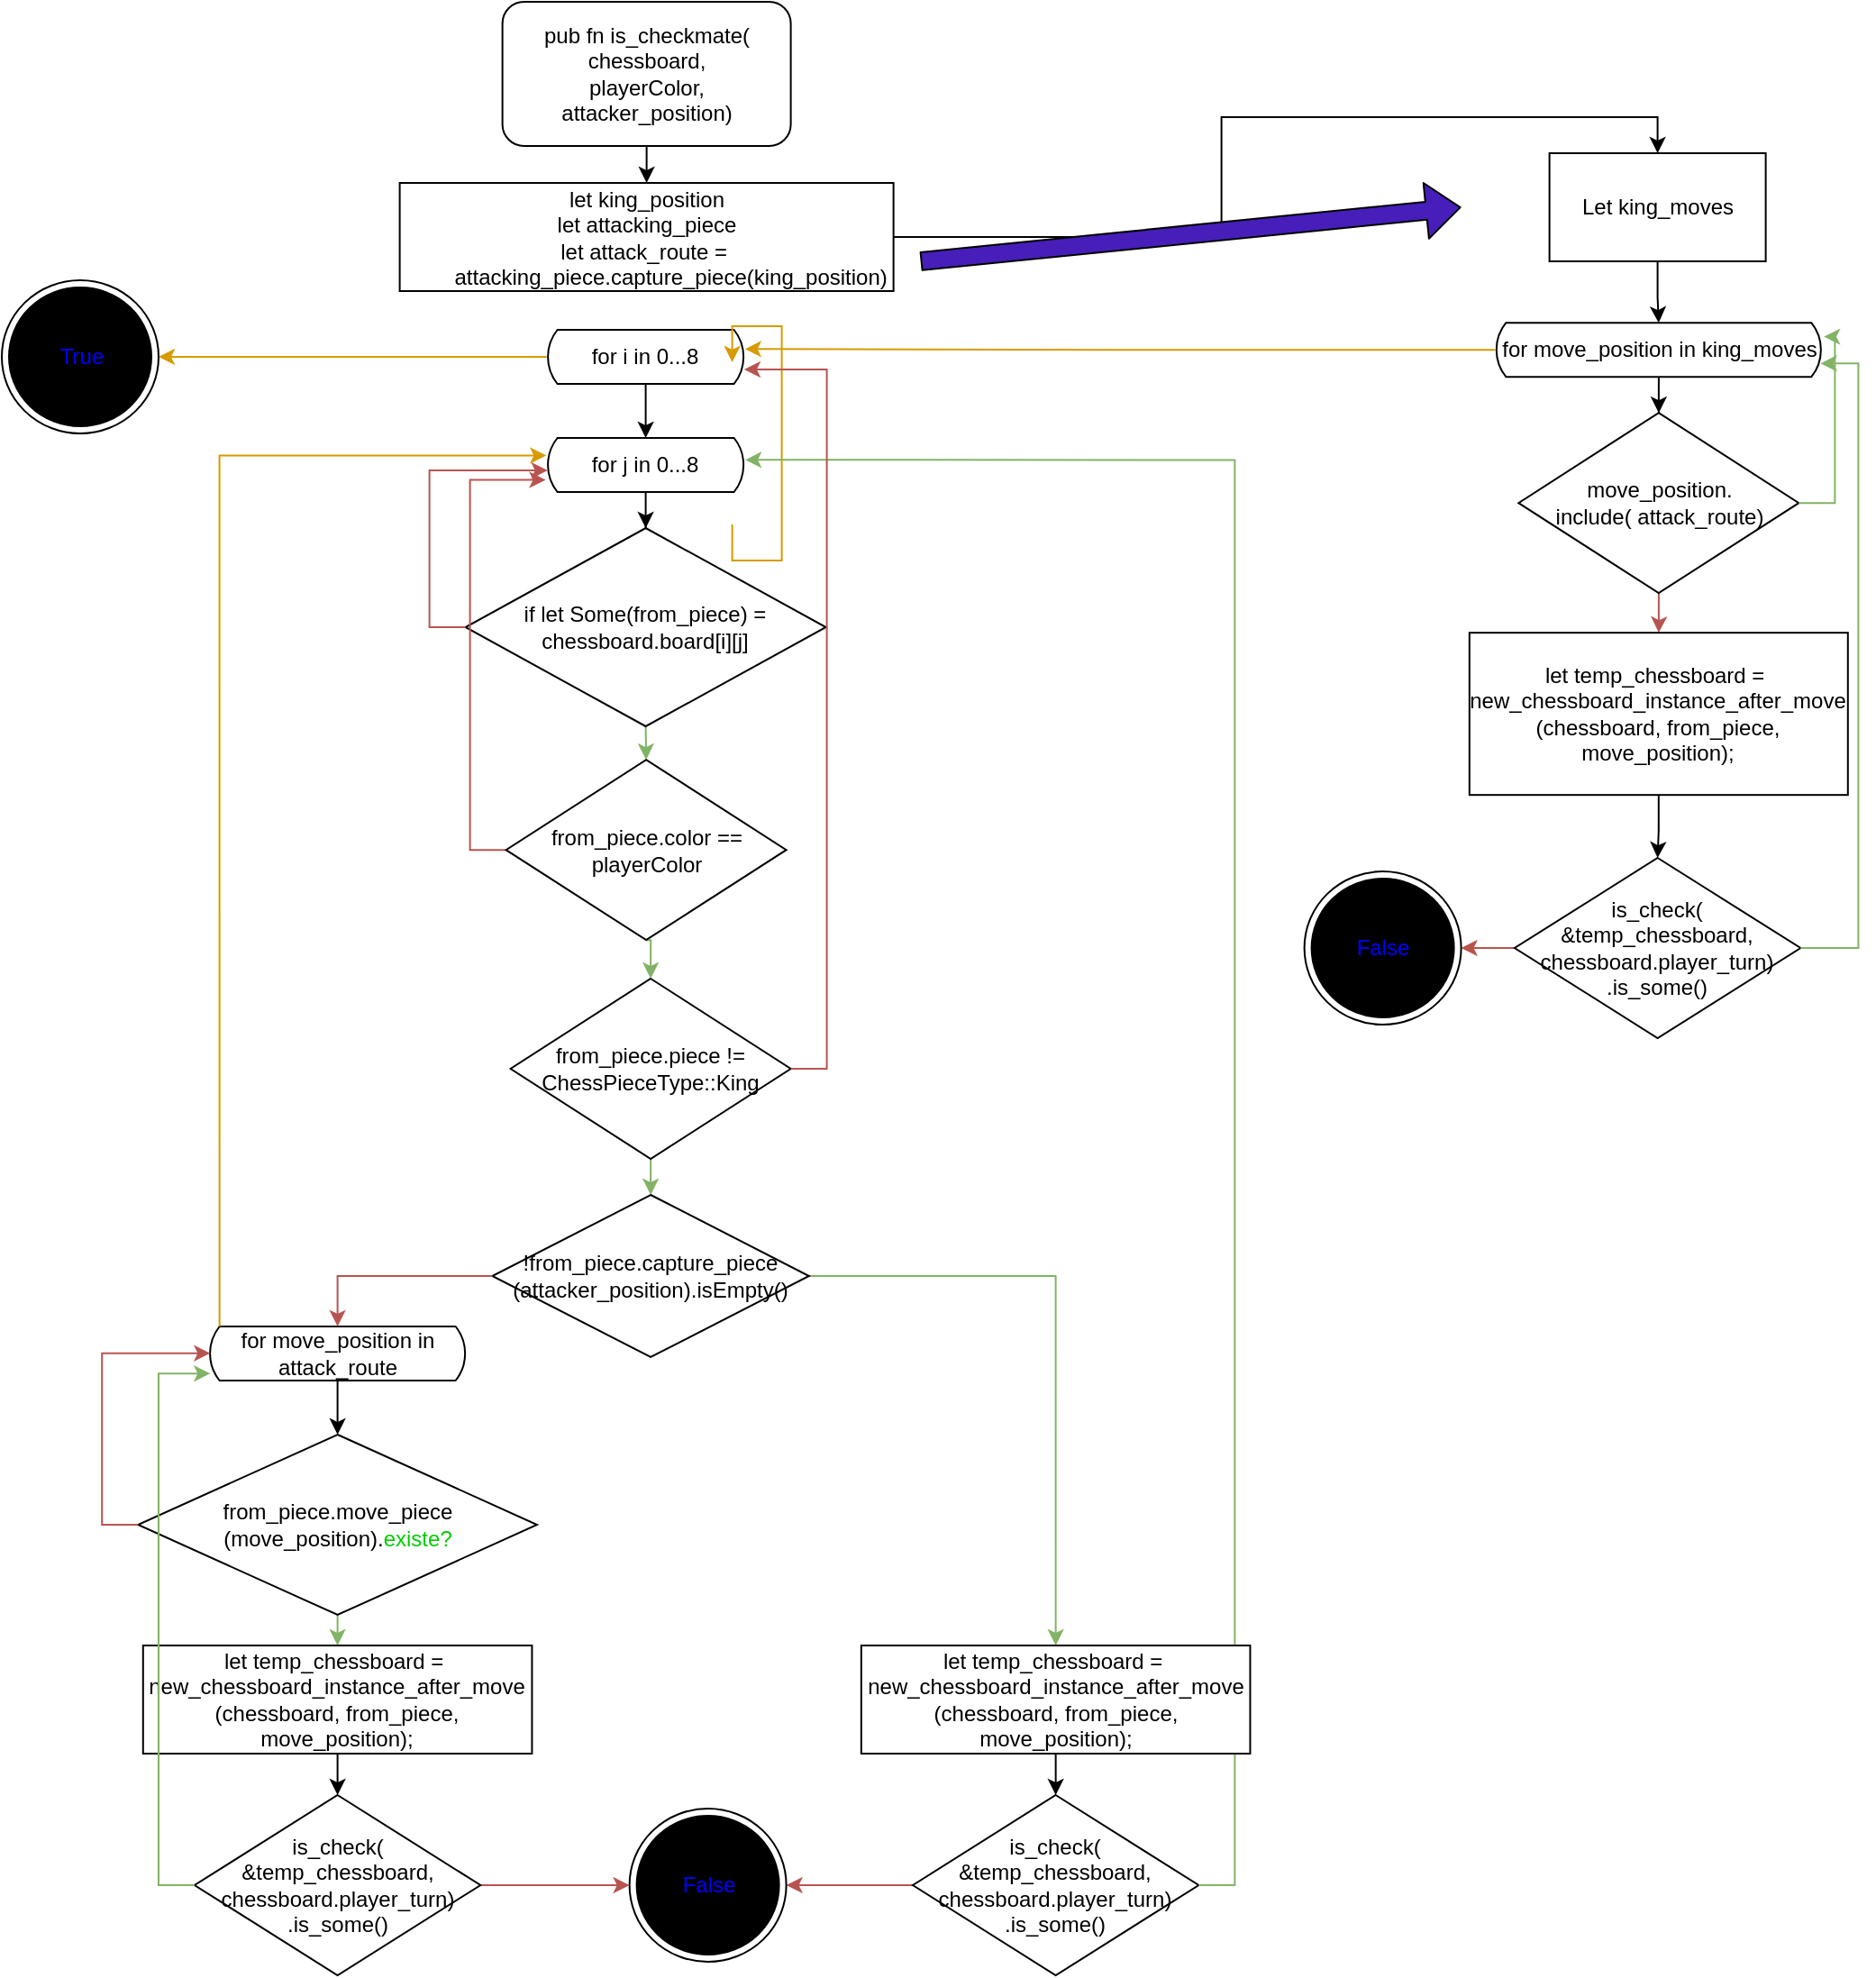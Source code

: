 <mxfile>
    <diagram id="Ea1tIVyp97EjMuHXbl2k" name="Page-1">
        <mxGraphModel dx="422" dy="689" grid="1" gridSize="10" guides="1" tooltips="1" connect="1" arrows="1" fold="1" page="1" pageScale="1" pageWidth="850" pageHeight="1100" math="0" shadow="0">
            <root>
                <mxCell id="0"/>
                <mxCell id="1" parent="0"/>
                <mxCell id="sE5au4GL2n3erL41e8XW-142" style="edgeStyle=orthogonalEdgeStyle;rounded=0;orthogonalLoop=1;jettySize=auto;html=1;exitX=0.5;exitY=1;exitDx=0;exitDy=0;entryX=0.5;entryY=0;entryDx=0;entryDy=0;" parent="1" source="7" target="9" edge="1">
                    <mxGeometry relative="1" as="geometry"/>
                </mxCell>
                <mxCell id="7" value="pub fn is_checkmate(&lt;br&gt;chessboard,&lt;br&gt;playerColor,&lt;br&gt;attacker_position)" style="rounded=1;whiteSpace=wrap;html=1;" parent="1" vertex="1">
                    <mxGeometry x="607.81" y="5" width="160" height="80" as="geometry"/>
                </mxCell>
                <mxCell id="KpcCc9PSC_g_xVlPj60I-16" style="edgeStyle=orthogonalEdgeStyle;rounded=0;orthogonalLoop=1;jettySize=auto;html=1;entryX=0.5;entryY=0;entryDx=0;entryDy=0;" parent="1" source="9" target="sE5au4GL2n3erL41e8XW-88" edge="1">
                    <mxGeometry relative="1" as="geometry"/>
                </mxCell>
                <mxCell id="9" value="let king_position&lt;br&gt;let&amp;nbsp;&lt;span style=&quot;background-color: initial;&quot;&gt;attacking_piece&lt;br&gt;let attack_route =&amp;nbsp;&lt;br&gt;&lt;/span&gt;&lt;span style=&quot;background-color: initial;&quot;&gt;&lt;span style=&quot;white-space: pre;&quot;&gt;&#9;&lt;/span&gt;attacking_piece.capture_piece(king_position)&lt;br&gt;&lt;/span&gt;" style="rounded=0;whiteSpace=wrap;html=1;align=center;" parent="1" vertex="1">
                    <mxGeometry x="550.81" y="105.5" width="274" height="60" as="geometry"/>
                </mxCell>
                <mxCell id="sE5au4GL2n3erL41e8XW-130" style="edgeStyle=orthogonalEdgeStyle;rounded=0;orthogonalLoop=1;jettySize=auto;html=1;entryX=1;entryY=0.5;entryDx=0;entryDy=0;fillColor=#ffe6cc;strokeColor=#d79b00;" parent="1" source="sE5au4GL2n3erL41e8XW-10" target="sE5au4GL2n3erL41e8XW-111" edge="1">
                    <mxGeometry relative="1" as="geometry"/>
                </mxCell>
                <mxCell id="sE5au4GL2n3erL41e8XW-10" value="for i in 0...8" style="html=1;dashed=0;whiteSpace=wrap;shape=mxgraph.dfd.loop" parent="1" vertex="1">
                    <mxGeometry x="632.31" y="187" width="110" height="30" as="geometry"/>
                </mxCell>
                <mxCell id="sE5au4GL2n3erL41e8XW-45" style="edgeStyle=orthogonalEdgeStyle;rounded=0;orthogonalLoop=1;jettySize=auto;html=1;entryX=0.5;entryY=0;entryDx=0;entryDy=0;" parent="1" source="sE5au4GL2n3erL41e8XW-12" target="sE5au4GL2n3erL41e8XW-16" edge="1">
                    <mxGeometry relative="1" as="geometry"/>
                </mxCell>
                <mxCell id="sE5au4GL2n3erL41e8XW-12" value="for j in 0...8" style="html=1;dashed=0;whiteSpace=wrap;shape=mxgraph.dfd.loop" parent="1" vertex="1">
                    <mxGeometry x="632.31" y="247" width="110" height="30" as="geometry"/>
                </mxCell>
                <mxCell id="sE5au4GL2n3erL41e8XW-15" style="edgeStyle=orthogonalEdgeStyle;rounded=0;orthogonalLoop=1;jettySize=auto;html=1;entryX=0.5;entryY=0;entryDx=0;entryDy=0;entryPerimeter=0;" parent="1" source="sE5au4GL2n3erL41e8XW-10" target="sE5au4GL2n3erL41e8XW-12" edge="1">
                    <mxGeometry relative="1" as="geometry"/>
                </mxCell>
                <mxCell id="sE5au4GL2n3erL41e8XW-68" style="edgeStyle=orthogonalEdgeStyle;rounded=0;orthogonalLoop=1;jettySize=auto;html=1;exitX=0.5;exitY=1;exitDx=0;exitDy=0;entryX=0.5;entryY=0;entryDx=0;entryDy=0;fillColor=#d5e8d4;strokeColor=#82b366;" parent="1" source="sE5au4GL2n3erL41e8XW-16" target="sE5au4GL2n3erL41e8XW-67" edge="1">
                    <mxGeometry relative="1" as="geometry"/>
                </mxCell>
                <mxCell id="sE5au4GL2n3erL41e8XW-16" value="if let Some(from_piece) = chessboard.board[i][j]" style="shape=rhombus;html=1;dashed=0;whiteSpace=wrap;perimeter=rhombusPerimeter;" parent="1" vertex="1">
                    <mxGeometry x="587.31" y="297" width="200" height="110" as="geometry"/>
                </mxCell>
                <mxCell id="sE5au4GL2n3erL41e8XW-20" style="edgeStyle=orthogonalEdgeStyle;rounded=0;orthogonalLoop=1;jettySize=auto;html=1;exitX=0;exitY=0.5;exitDx=0;exitDy=0;entryX=0.005;entryY=0.6;entryDx=0;entryDy=0;entryPerimeter=0;fillColor=#f8cecc;strokeColor=#b85450;" parent="1" source="sE5au4GL2n3erL41e8XW-16" target="sE5au4GL2n3erL41e8XW-12" edge="1">
                    <mxGeometry relative="1" as="geometry"/>
                </mxCell>
                <mxCell id="sE5au4GL2n3erL41e8XW-27" style="edgeStyle=orthogonalEdgeStyle;rounded=0;orthogonalLoop=1;jettySize=auto;html=1;exitX=0;exitY=0;exitDx=104;exitDy=30;exitPerimeter=0;entryX=0;entryY=0;entryDx=104;entryDy=0;entryPerimeter=0;fillColor=#ffe6cc;strokeColor=#d79b00;" parent="1" edge="1">
                    <mxGeometry relative="1" as="geometry">
                        <mxPoint x="735.31" y="295.0" as="sourcePoint"/>
                        <mxPoint x="735.31" y="205.0" as="targetPoint"/>
                        <Array as="points">
                            <mxPoint x="735.81" y="315"/>
                            <mxPoint x="762.81" y="315"/>
                            <mxPoint x="762.81" y="185"/>
                            <mxPoint x="735.81" y="185"/>
                        </Array>
                    </mxGeometry>
                </mxCell>
                <mxCell id="sE5au4GL2n3erL41e8XW-128" style="edgeStyle=orthogonalEdgeStyle;rounded=0;orthogonalLoop=1;jettySize=auto;html=1;exitX=0.5;exitY=1;exitDx=0;exitDy=0;entryX=0.5;entryY=0;entryDx=0;entryDy=0;fillColor=#d5e8d4;strokeColor=#82b366;" parent="1" source="sE5au4GL2n3erL41e8XW-28" target="sE5au4GL2n3erL41e8XW-32" edge="1">
                    <mxGeometry relative="1" as="geometry"/>
                </mxCell>
                <mxCell id="sE5au4GL2n3erL41e8XW-28" value="from_piece.piece !=&lt;div&gt;ChessPieceType::King&lt;/div&gt;" style="shape=rhombus;html=1;dashed=0;whiteSpace=wrap;perimeter=rhombusPerimeter;" parent="1" vertex="1">
                    <mxGeometry x="612.31" y="547" width="155.5" height="100" as="geometry"/>
                </mxCell>
                <mxCell id="sE5au4GL2n3erL41e8XW-60" style="edgeStyle=orthogonalEdgeStyle;rounded=0;orthogonalLoop=1;jettySize=auto;html=1;exitX=1;exitY=0.5;exitDx=0;exitDy=0;entryX=0.5;entryY=0;entryDx=0;entryDy=0;fillColor=#d5e8d4;strokeColor=#82b366;" parent="1" source="sE5au4GL2n3erL41e8XW-32" target="sE5au4GL2n3erL41e8XW-140" edge="1">
                    <mxGeometry relative="1" as="geometry">
                        <mxPoint x="914.82" y="930" as="targetPoint"/>
                    </mxGeometry>
                </mxCell>
                <mxCell id="sE5au4GL2n3erL41e8XW-32" value="!from_piece.capture_piece&lt;div&gt;(attacker_position).isEmpty()&lt;/div&gt;" style="shape=rhombus;html=1;dashed=0;whiteSpace=wrap;perimeter=rhombusPerimeter;" parent="1" vertex="1">
                    <mxGeometry x="602.18" y="667" width="175.75" height="90" as="geometry"/>
                </mxCell>
                <mxCell id="sE5au4GL2n3erL41e8XW-44" style="edgeStyle=orthogonalEdgeStyle;rounded=0;orthogonalLoop=1;jettySize=auto;html=1;entryX=0.5;entryY=0;entryDx=0;entryDy=0;" parent="1" source="sE5au4GL2n3erL41e8XW-37" target="sE5au4GL2n3erL41e8XW-43" edge="1">
                    <mxGeometry relative="1" as="geometry"/>
                </mxCell>
                <mxCell id="sE5au4GL2n3erL41e8XW-37" value="for move_position in attack_route" style="html=1;dashed=0;whiteSpace=wrap;shape=mxgraph.dfd.loop" parent="1" vertex="1">
                    <mxGeometry x="444.81" y="740" width="143" height="30" as="geometry"/>
                </mxCell>
                <mxCell id="sE5au4GL2n3erL41e8XW-42" style="edgeStyle=orthogonalEdgeStyle;rounded=0;orthogonalLoop=1;jettySize=auto;html=1;entryX=0.5;entryY=0;entryDx=0;entryDy=0;entryPerimeter=0;fillColor=#f8cecc;strokeColor=#b85450;" parent="1" source="sE5au4GL2n3erL41e8XW-32" target="sE5au4GL2n3erL41e8XW-37" edge="1">
                    <mxGeometry relative="1" as="geometry"/>
                </mxCell>
                <mxCell id="sE5au4GL2n3erL41e8XW-134" style="edgeStyle=orthogonalEdgeStyle;rounded=0;orthogonalLoop=1;jettySize=auto;html=1;exitX=0.5;exitY=1;exitDx=0;exitDy=0;entryX=0.5;entryY=0;entryDx=0;entryDy=0;fillColor=#d5e8d4;strokeColor=#82b366;" parent="1" source="sE5au4GL2n3erL41e8XW-43" target="sE5au4GL2n3erL41e8XW-120" edge="1">
                    <mxGeometry relative="1" as="geometry"/>
                </mxCell>
                <mxCell id="sE5au4GL2n3erL41e8XW-43" value="&lt;div&gt;from_piece.move_piece&lt;/div&gt;&lt;div&gt;(move_position).&lt;font color=&quot;#00cc00&quot;&gt;existe?&lt;/font&gt;&lt;/div&gt;" style="shape=rhombus;html=1;dashed=0;whiteSpace=wrap;perimeter=rhombusPerimeter;" parent="1" vertex="1">
                    <mxGeometry x="405.62" y="800" width="221.38" height="100" as="geometry"/>
                </mxCell>
                <mxCell id="sE5au4GL2n3erL41e8XW-51" style="edgeStyle=orthogonalEdgeStyle;rounded=0;orthogonalLoop=1;jettySize=auto;html=1;exitX=0;exitY=0;exitDx=6;exitDy=0;exitPerimeter=0;entryX=-0.001;entryY=0.324;entryDx=0;entryDy=0;entryPerimeter=0;fillColor=#ffe6cc;strokeColor=#d79b00;" parent="1" source="sE5au4GL2n3erL41e8XW-37" target="sE5au4GL2n3erL41e8XW-12" edge="1">
                    <mxGeometry relative="1" as="geometry"/>
                </mxCell>
                <mxCell id="sE5au4GL2n3erL41e8XW-56" style="edgeStyle=orthogonalEdgeStyle;rounded=0;orthogonalLoop=1;jettySize=auto;html=1;exitX=0;exitY=0.5;exitDx=0;exitDy=0;entryX=0.006;entryY=0.495;entryDx=0;entryDy=0;entryPerimeter=0;fillColor=#f8cecc;strokeColor=#b85450;" parent="1" source="sE5au4GL2n3erL41e8XW-43" target="sE5au4GL2n3erL41e8XW-37" edge="1">
                    <mxGeometry relative="1" as="geometry"/>
                </mxCell>
                <mxCell id="sE5au4GL2n3erL41e8XW-87" style="edgeStyle=orthogonalEdgeStyle;rounded=0;orthogonalLoop=1;jettySize=auto;html=1;exitX=0;exitY=0.5;exitDx=0;exitDy=0;fillColor=#f8cecc;strokeColor=#b85450;" parent="1" source="sE5au4GL2n3erL41e8XW-61" target="sE5au4GL2n3erL41e8XW-86" edge="1">
                    <mxGeometry relative="1" as="geometry"/>
                </mxCell>
                <mxCell id="sE5au4GL2n3erL41e8XW-61" value="is_check(&lt;div&gt;&amp;amp;temp_chessboard,&lt;div&gt;chessboard.player_turn)&lt;/div&gt;&lt;div&gt;.is_some()&lt;/div&gt;&lt;/div&gt;" style="shape=rhombus;html=1;dashed=0;whiteSpace=wrap;perimeter=rhombusPerimeter;" parent="1" vertex="1">
                    <mxGeometry x="835.48" y="1000" width="158.69" height="100" as="geometry"/>
                </mxCell>
                <mxCell id="sE5au4GL2n3erL41e8XW-66" style="edgeStyle=orthogonalEdgeStyle;rounded=0;orthogonalLoop=1;jettySize=auto;html=1;exitX=0;exitY=0.5;exitDx=0;exitDy=0;entryX=-0.005;entryY=0.776;entryDx=0;entryDy=0;entryPerimeter=0;fillColor=#f8cecc;strokeColor=#b85450;" parent="1" source="sE5au4GL2n3erL41e8XW-67" target="sE5au4GL2n3erL41e8XW-12" edge="1">
                    <mxGeometry relative="1" as="geometry"/>
                </mxCell>
                <mxCell id="sE5au4GL2n3erL41e8XW-71" style="edgeStyle=orthogonalEdgeStyle;rounded=0;orthogonalLoop=1;jettySize=auto;html=1;exitX=0.5;exitY=1;exitDx=0;exitDy=0;entryX=0.5;entryY=0;entryDx=0;entryDy=0;fillColor=#d5e8d4;strokeColor=#82b366;" parent="1" source="sE5au4GL2n3erL41e8XW-67" target="sE5au4GL2n3erL41e8XW-28" edge="1">
                    <mxGeometry relative="1" as="geometry"/>
                </mxCell>
                <mxCell id="sE5au4GL2n3erL41e8XW-67" value="from_piece.color == playerColor" style="shape=rhombus;html=1;dashed=0;whiteSpace=wrap;perimeter=rhombusPerimeter;" parent="1" vertex="1">
                    <mxGeometry x="609.81" y="425.58" width="155.5" height="100" as="geometry"/>
                </mxCell>
                <mxCell id="sE5au4GL2n3erL41e8XW-75" style="edgeStyle=orthogonalEdgeStyle;rounded=0;orthogonalLoop=1;jettySize=auto;html=1;exitX=1;exitY=0.5;exitDx=0;exitDy=0;entryX=1.002;entryY=0.406;entryDx=0;entryDy=0;entryPerimeter=0;fillColor=#d5e8d4;strokeColor=#82b366;" parent="1" source="sE5au4GL2n3erL41e8XW-61" target="sE5au4GL2n3erL41e8XW-12" edge="1">
                    <mxGeometry relative="1" as="geometry"/>
                </mxCell>
                <mxCell id="sE5au4GL2n3erL41e8XW-86" value="&lt;font color=&quot;#0000ff&quot;&gt;False&lt;/font&gt;" style="ellipse;html=1;shape=endState;fillColor=strokeColor;" parent="1" vertex="1">
                    <mxGeometry x="678.31" y="1007.5" width="87" height="85" as="geometry"/>
                </mxCell>
                <mxCell id="sE5au4GL2n3erL41e8XW-88" value="Let king_moves" style="rounded=0;whiteSpace=wrap;html=1;" parent="1" vertex="1">
                    <mxGeometry x="1188.81" y="89" width="120" height="60" as="geometry"/>
                </mxCell>
                <mxCell id="sE5au4GL2n3erL41e8XW-95" value="" style="edgeStyle=orthogonalEdgeStyle;rounded=0;orthogonalLoop=1;jettySize=auto;html=1;" parent="1" source="sE5au4GL2n3erL41e8XW-91" target="sE5au4GL2n3erL41e8XW-94" edge="1">
                    <mxGeometry relative="1" as="geometry"/>
                </mxCell>
                <mxCell id="sE5au4GL2n3erL41e8XW-91" value="for move_position in king_moves" style="html=1;dashed=0;whiteSpace=wrap;shape=mxgraph.dfd.loop" parent="1" vertex="1">
                    <mxGeometry x="1158.66" y="183.08" width="181.5" height="30" as="geometry"/>
                </mxCell>
                <mxCell id="sE5au4GL2n3erL41e8XW-106" style="edgeStyle=orthogonalEdgeStyle;rounded=0;orthogonalLoop=1;jettySize=auto;html=1;fillColor=#f8cecc;strokeColor=#b85450;" parent="1" source="sE5au4GL2n3erL41e8XW-94" target="sE5au4GL2n3erL41e8XW-101" edge="1">
                    <mxGeometry relative="1" as="geometry"/>
                </mxCell>
                <mxCell id="sE5au4GL2n3erL41e8XW-94" value="move_position.&lt;div&gt;include( attack_route)&lt;br&gt;&lt;/div&gt;" style="shape=rhombus;html=1;dashed=0;whiteSpace=wrap;perimeter=rhombusPerimeter;" parent="1" vertex="1">
                    <mxGeometry x="1171.66" y="233.08" width="155.5" height="100" as="geometry"/>
                </mxCell>
                <mxCell id="sE5au4GL2n3erL41e8XW-97" style="edgeStyle=orthogonalEdgeStyle;rounded=0;orthogonalLoop=1;jettySize=auto;html=1;exitX=1;exitY=0.5;exitDx=0;exitDy=0;entryX=1.005;entryY=0.257;entryDx=0;entryDy=0;entryPerimeter=0;fillColor=#d5e8d4;strokeColor=#82b366;" parent="1" source="sE5au4GL2n3erL41e8XW-94" target="sE5au4GL2n3erL41e8XW-91" edge="1">
                    <mxGeometry relative="1" as="geometry"/>
                </mxCell>
                <mxCell id="sE5au4GL2n3erL41e8XW-100" style="edgeStyle=orthogonalEdgeStyle;rounded=0;orthogonalLoop=1;jettySize=auto;html=1;entryX=0.5;entryY=0;entryDx=0;entryDy=0;" parent="1" source="sE5au4GL2n3erL41e8XW-101" target="sE5au4GL2n3erL41e8XW-103" edge="1">
                    <mxGeometry relative="1" as="geometry"/>
                </mxCell>
                <mxCell id="sE5au4GL2n3erL41e8XW-101" value="let temp_chessboard =&amp;nbsp;&lt;div&gt;new_chessboard_instance_after_move&lt;/div&gt;&lt;div&gt;(chessboard, from_piece,&lt;/div&gt;&lt;div&gt;move_position);&lt;/div&gt;" style="rounded=0;whiteSpace=wrap;html=1;" parent="1" vertex="1">
                    <mxGeometry x="1144.41" y="355.08" width="210" height="90" as="geometry"/>
                </mxCell>
                <mxCell id="sE5au4GL2n3erL41e8XW-102" style="edgeStyle=orthogonalEdgeStyle;rounded=0;orthogonalLoop=1;jettySize=auto;html=1;exitX=0;exitY=0.5;exitDx=0;exitDy=0;fillColor=#f8cecc;strokeColor=#b85450;" parent="1" source="sE5au4GL2n3erL41e8XW-103" target="sE5au4GL2n3erL41e8XW-104" edge="1">
                    <mxGeometry relative="1" as="geometry"/>
                </mxCell>
                <mxCell id="sE5au4GL2n3erL41e8XW-103" value="is_check(&lt;div&gt;&amp;amp;temp_chessboard,&lt;div&gt;chessboard.player_turn)&lt;/div&gt;&lt;div&gt;.is_some()&lt;/div&gt;&lt;/div&gt;" style="shape=rhombus;html=1;dashed=0;whiteSpace=wrap;perimeter=rhombusPerimeter;" parent="1" vertex="1">
                    <mxGeometry x="1169.47" y="480" width="158.69" height="100" as="geometry"/>
                </mxCell>
                <mxCell id="sE5au4GL2n3erL41e8XW-104" value="&lt;font color=&quot;#0000ff&quot;&gt;False&lt;/font&gt;" style="ellipse;html=1;shape=endState;fillColor=strokeColor;" parent="1" vertex="1">
                    <mxGeometry x="1052.81" y="487.5" width="87" height="85" as="geometry"/>
                </mxCell>
                <mxCell id="sE5au4GL2n3erL41e8XW-108" style="edgeStyle=orthogonalEdgeStyle;rounded=0;orthogonalLoop=1;jettySize=auto;html=1;exitX=1;exitY=0.5;exitDx=0;exitDy=0;entryX=0.995;entryY=0.752;entryDx=0;entryDy=0;entryPerimeter=0;fillColor=#d5e8d4;strokeColor=#82b366;" parent="1" source="sE5au4GL2n3erL41e8XW-103" target="sE5au4GL2n3erL41e8XW-91" edge="1">
                    <mxGeometry relative="1" as="geometry"/>
                </mxCell>
                <mxCell id="sE5au4GL2n3erL41e8XW-110" style="edgeStyle=orthogonalEdgeStyle;rounded=0;orthogonalLoop=1;jettySize=auto;html=1;entryX=1.001;entryY=0.355;entryDx=0;entryDy=0;entryPerimeter=0;fillColor=#ffe6cc;strokeColor=#d79b00;" parent="1" source="sE5au4GL2n3erL41e8XW-91" target="sE5au4GL2n3erL41e8XW-10" edge="1">
                    <mxGeometry relative="1" as="geometry"/>
                </mxCell>
                <mxCell id="sE5au4GL2n3erL41e8XW-111" value="&lt;font color=&quot;#0000ff&quot;&gt;True&lt;/font&gt;" style="ellipse;html=1;shape=endState;fillColor=strokeColor;" parent="1" vertex="1">
                    <mxGeometry x="330" y="159.5" width="87" height="85" as="geometry"/>
                </mxCell>
                <mxCell id="sE5au4GL2n3erL41e8XW-132" style="edgeStyle=orthogonalEdgeStyle;rounded=0;orthogonalLoop=1;jettySize=auto;html=1;entryX=0.5;entryY=0;entryDx=0;entryDy=0;" parent="1" source="sE5au4GL2n3erL41e8XW-120" target="sE5au4GL2n3erL41e8XW-122" edge="1">
                    <mxGeometry relative="1" as="geometry"/>
                </mxCell>
                <mxCell id="sE5au4GL2n3erL41e8XW-120" value="let temp_chessboard =&amp;nbsp;&lt;div&gt;new_chessboard_instance_after_move&lt;/div&gt;&lt;div&gt;(chessboard, from_piece,&lt;/div&gt;&lt;div&gt;move_position);&lt;/div&gt;" style="rounded=0;whiteSpace=wrap;html=1;" parent="1" vertex="1">
                    <mxGeometry x="408.4" y="917" width="215.81" height="60" as="geometry"/>
                </mxCell>
                <mxCell id="sE5au4GL2n3erL41e8XW-124" style="edgeStyle=orthogonalEdgeStyle;rounded=0;orthogonalLoop=1;jettySize=auto;html=1;entryX=0;entryY=0.5;entryDx=0;entryDy=0;fillColor=#f8cecc;strokeColor=#b85450;" parent="1" source="sE5au4GL2n3erL41e8XW-122" target="sE5au4GL2n3erL41e8XW-86" edge="1">
                    <mxGeometry relative="1" as="geometry"/>
                </mxCell>
                <mxCell id="sE5au4GL2n3erL41e8XW-122" value="is_check(&lt;div&gt;&amp;amp;temp_chessboard,&lt;div&gt;chessboard.player_turn)&lt;/div&gt;&lt;div&gt;.is_some()&lt;/div&gt;&lt;/div&gt;" style="shape=rhombus;html=1;dashed=0;whiteSpace=wrap;perimeter=rhombusPerimeter;" parent="1" vertex="1">
                    <mxGeometry x="436.96" y="1000" width="158.69" height="100" as="geometry"/>
                </mxCell>
                <mxCell id="sE5au4GL2n3erL41e8XW-127" style="edgeStyle=orthogonalEdgeStyle;rounded=0;orthogonalLoop=1;jettySize=auto;html=1;exitX=0;exitY=0.5;exitDx=0;exitDy=0;entryX=0.006;entryY=0.87;entryDx=0;entryDy=0;entryPerimeter=0;fillColor=#d5e8d4;strokeColor=#82b366;" parent="1" source="sE5au4GL2n3erL41e8XW-122" target="sE5au4GL2n3erL41e8XW-37" edge="1">
                    <mxGeometry relative="1" as="geometry"/>
                </mxCell>
                <mxCell id="sE5au4GL2n3erL41e8XW-141" style="edgeStyle=orthogonalEdgeStyle;rounded=0;orthogonalLoop=1;jettySize=auto;html=1;exitX=0.5;exitY=1;exitDx=0;exitDy=0;entryX=0.5;entryY=0;entryDx=0;entryDy=0;" parent="1" source="sE5au4GL2n3erL41e8XW-140" target="sE5au4GL2n3erL41e8XW-61" edge="1">
                    <mxGeometry relative="1" as="geometry"/>
                </mxCell>
                <mxCell id="sE5au4GL2n3erL41e8XW-140" value="let temp_chessboard =&amp;nbsp;&lt;div&gt;new_chessboard_instance_after_move&lt;/div&gt;&lt;div&gt;(chessboard, from_piece,&lt;/div&gt;&lt;div&gt;move_position);&lt;/div&gt;" style="rounded=0;whiteSpace=wrap;html=1;" parent="1" vertex="1">
                    <mxGeometry x="806.92" y="917" width="215.81" height="60" as="geometry"/>
                </mxCell>
                <mxCell id="KpcCc9PSC_g_xVlPj60I-10" style="edgeStyle=orthogonalEdgeStyle;rounded=0;orthogonalLoop=1;jettySize=auto;html=1;exitX=1;exitY=0.5;exitDx=0;exitDy=0;entryX=0.997;entryY=0.733;entryDx=0;entryDy=0;entryPerimeter=0;fillColor=#f8cecc;strokeColor=#b85450;" parent="1" source="sE5au4GL2n3erL41e8XW-28" target="sE5au4GL2n3erL41e8XW-10" edge="1">
                    <mxGeometry relative="1" as="geometry"/>
                </mxCell>
                <mxCell id="KpcCc9PSC_g_xVlPj60I-12" style="edgeStyle=orthogonalEdgeStyle;rounded=0;orthogonalLoop=1;jettySize=auto;html=1;entryX=0.5;entryY=0;entryDx=0;entryDy=0;entryPerimeter=0;" parent="1" source="sE5au4GL2n3erL41e8XW-88" target="sE5au4GL2n3erL41e8XW-91" edge="1">
                    <mxGeometry relative="1" as="geometry"/>
                </mxCell>
                <mxCell id="10" value="" style="shape=flexArrow;endArrow=classic;html=1;fillColor=#471EBA;" parent="1" edge="1">
                    <mxGeometry width="50" height="50" relative="1" as="geometry">
                        <mxPoint x="839.81" y="149" as="sourcePoint"/>
                        <mxPoint x="1139.81" y="119" as="targetPoint"/>
                    </mxGeometry>
                </mxCell>
            </root>
        </mxGraphModel>
    </diagram>
</mxfile>